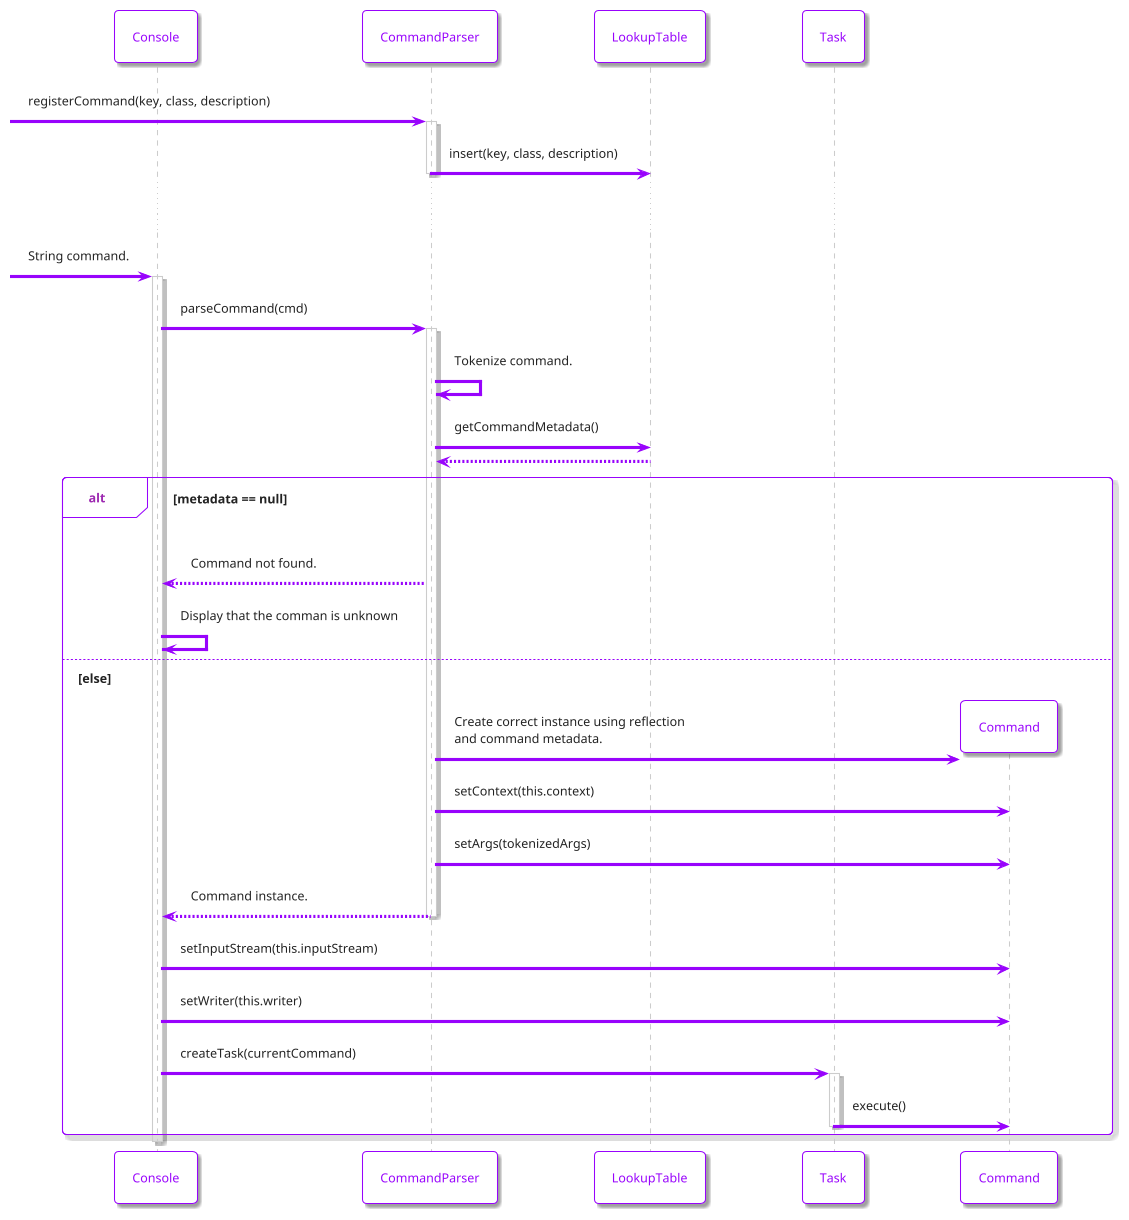 @startuml
!theme materia-outline

skinparam ArrowColor #9803fc
skinparam BackgroundColor #FFFFFF
skinparam ArrowColor #9803fc
skinparam ActorBorderColor #9803fc
skinparam ActorFontColor #9803fc
skinparam ActorBackgroundColor #9803fc
skinparam ParticipantFontColor #9803fc
skinparam ParticipantBorderColor #9803fc
skinparam ParticipantBackgroundColor #FFFFFF
skinparam {
 SequenceGroupBorderColor #9803fc
}

participant Console
participant CommandParser
participant LookupTable
participant Task
participant Command

-> CommandParser: registerCommand(key, class, description)
activate CommandParser

CommandParser -> LookupTable: insert(key, class, description)
deactivate CommandParser

...

-> Console: String command.
activate Console

Console -> CommandParser: parseCommand(cmd)
activate CommandParser

CommandParser -> CommandParser: Tokenize command.

CommandParser -> LookupTable: getCommandMetadata()
LookupTable --> CommandParser

alt metadata == null
  CommandParser --> Console: Command not found.
  Console -> Console: Display that the comman is unknown
else else
  create Command
  CommandParser -> Command: Create correct instance using reflection\nand command metadata.
  CommandParser -> Command: setContext(this.context)
  CommandParser -> Command: setArgs(tokenizedArgs)
  CommandParser --> Console: Command instance.
  deactivate CommandParser

  Console -> Command: setInputStream(this.inputStream)
  Console -> Command: setWriter(this.writer)

  Console -> Task: createTask(currentCommand)
  activate Task

  Task -> Command: execute()
  deactivate Task
end

deactivate Console

@enduml